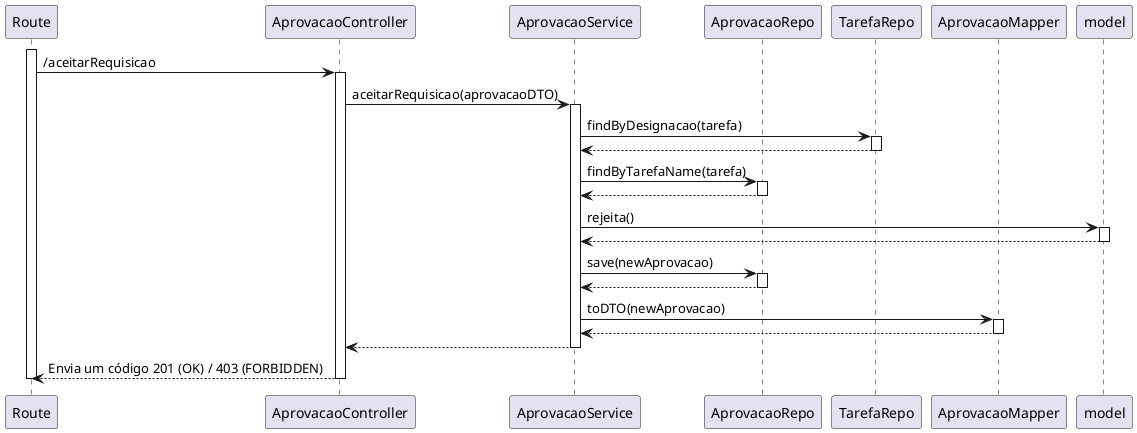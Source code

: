 @startuml sd

participant Route as route
participant AprovacaoController as ctrl
participant AprovacaoService as svc
participant AprovacaoRepo as repoApr
participant TarefaRepo as repoTar
participant AprovacaoMapper as mapper

activate route
route -> ctrl : /aceitarRequisicao
activate ctrl
ctrl -> svc : aceitarRequisicao(aprovacaoDTO)
activate svc
svc -> repoTar : findByDesignacao(tarefa)
activate repoTar
repoTar --> svc
deactivate repoTar
svc -> repoApr : findByTarefaName(tarefa)
activate repoApr
repoApr --> svc
deactivate repoApr
svc -> model : rejeita()
activate model
model --> svc
deactivate model
svc -> repoApr : save(newAprovacao)
activate repoApr
repoApr --> svc
deactivate repoApr
svc -> mapper : toDTO(newAprovacao)
activate mapper
mapper --> svc
deactivate mapper
svc --> ctrl
deactivate svc
ctrl --> route : Envia um código 201 (OK) / 403 (FORBIDDEN)
deactivate ctrl
deactivate route



@enduml